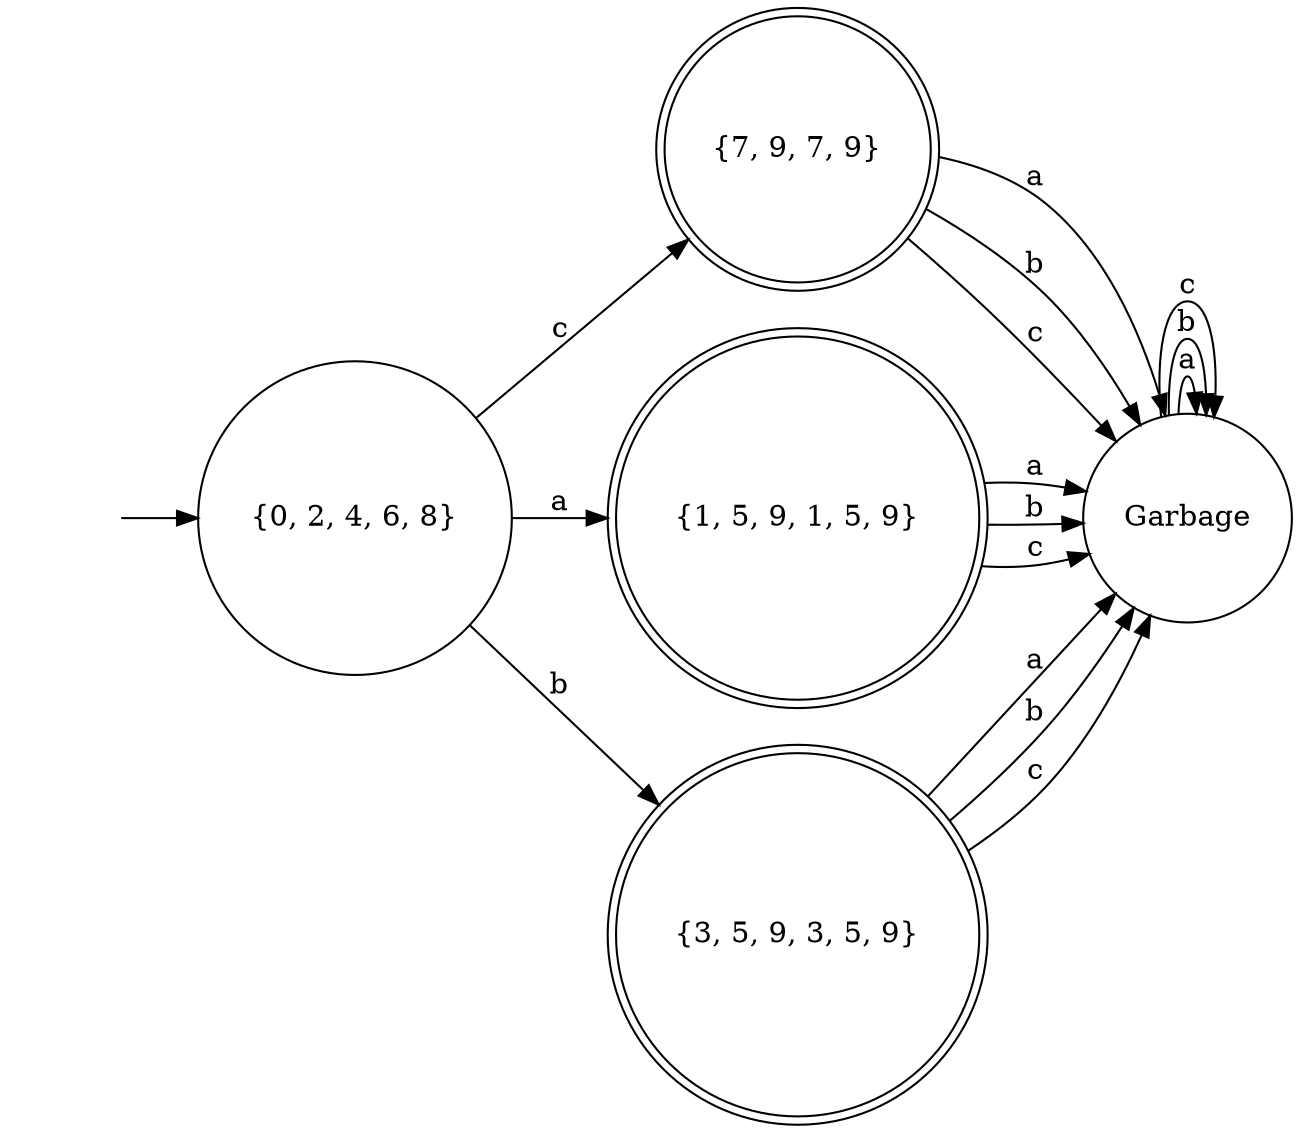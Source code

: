 digraph DFA {
rankdir=LR;
node [shape = doublecircle]; "{7, 9, 7, 9}" "{1, 5, 9, 1, 5, 9}" "{3, 5, 9, 3, 5, 9}" ;
node [shape = "none"] startStateHelper;
startStateHelper [label = ""];
node [shape = circle];

startStateHelper -> "{0, 2, 4, 6, 8}";
"{0, 2, 4, 6, 8}" -> "{1, 5, 9, 1, 5, 9}"[label = "a"];
"{0, 2, 4, 6, 8}" -> "{3, 5, 9, 3, 5, 9}"[label = "b"];
"{0, 2, 4, 6, 8}" -> "{7, 9, 7, 9}"[label = "c"];
"{7, 9, 7, 9}" -> "Garbage"[label = "a"];
"{7, 9, 7, 9}" -> "Garbage"[label = "b"];
"{7, 9, 7, 9}" -> "Garbage"[label = "c"];
"{1, 5, 9, 1, 5, 9}" -> "Garbage"[label = "a"];
"{1, 5, 9, 1, 5, 9}" -> "Garbage"[label = "b"];
"{1, 5, 9, 1, 5, 9}" -> "Garbage"[label = "c"];
"{3, 5, 9, 3, 5, 9}" -> "Garbage"[label = "a"];
"{3, 5, 9, 3, 5, 9}" -> "Garbage"[label = "b"];
"{3, 5, 9, 3, 5, 9}" -> "Garbage"[label = "c"];
"Garbage" -> "Garbage"[label = "a"];
"Garbage" -> "Garbage"[label = "b"];
"Garbage" -> "Garbage"[label = "c"];
}